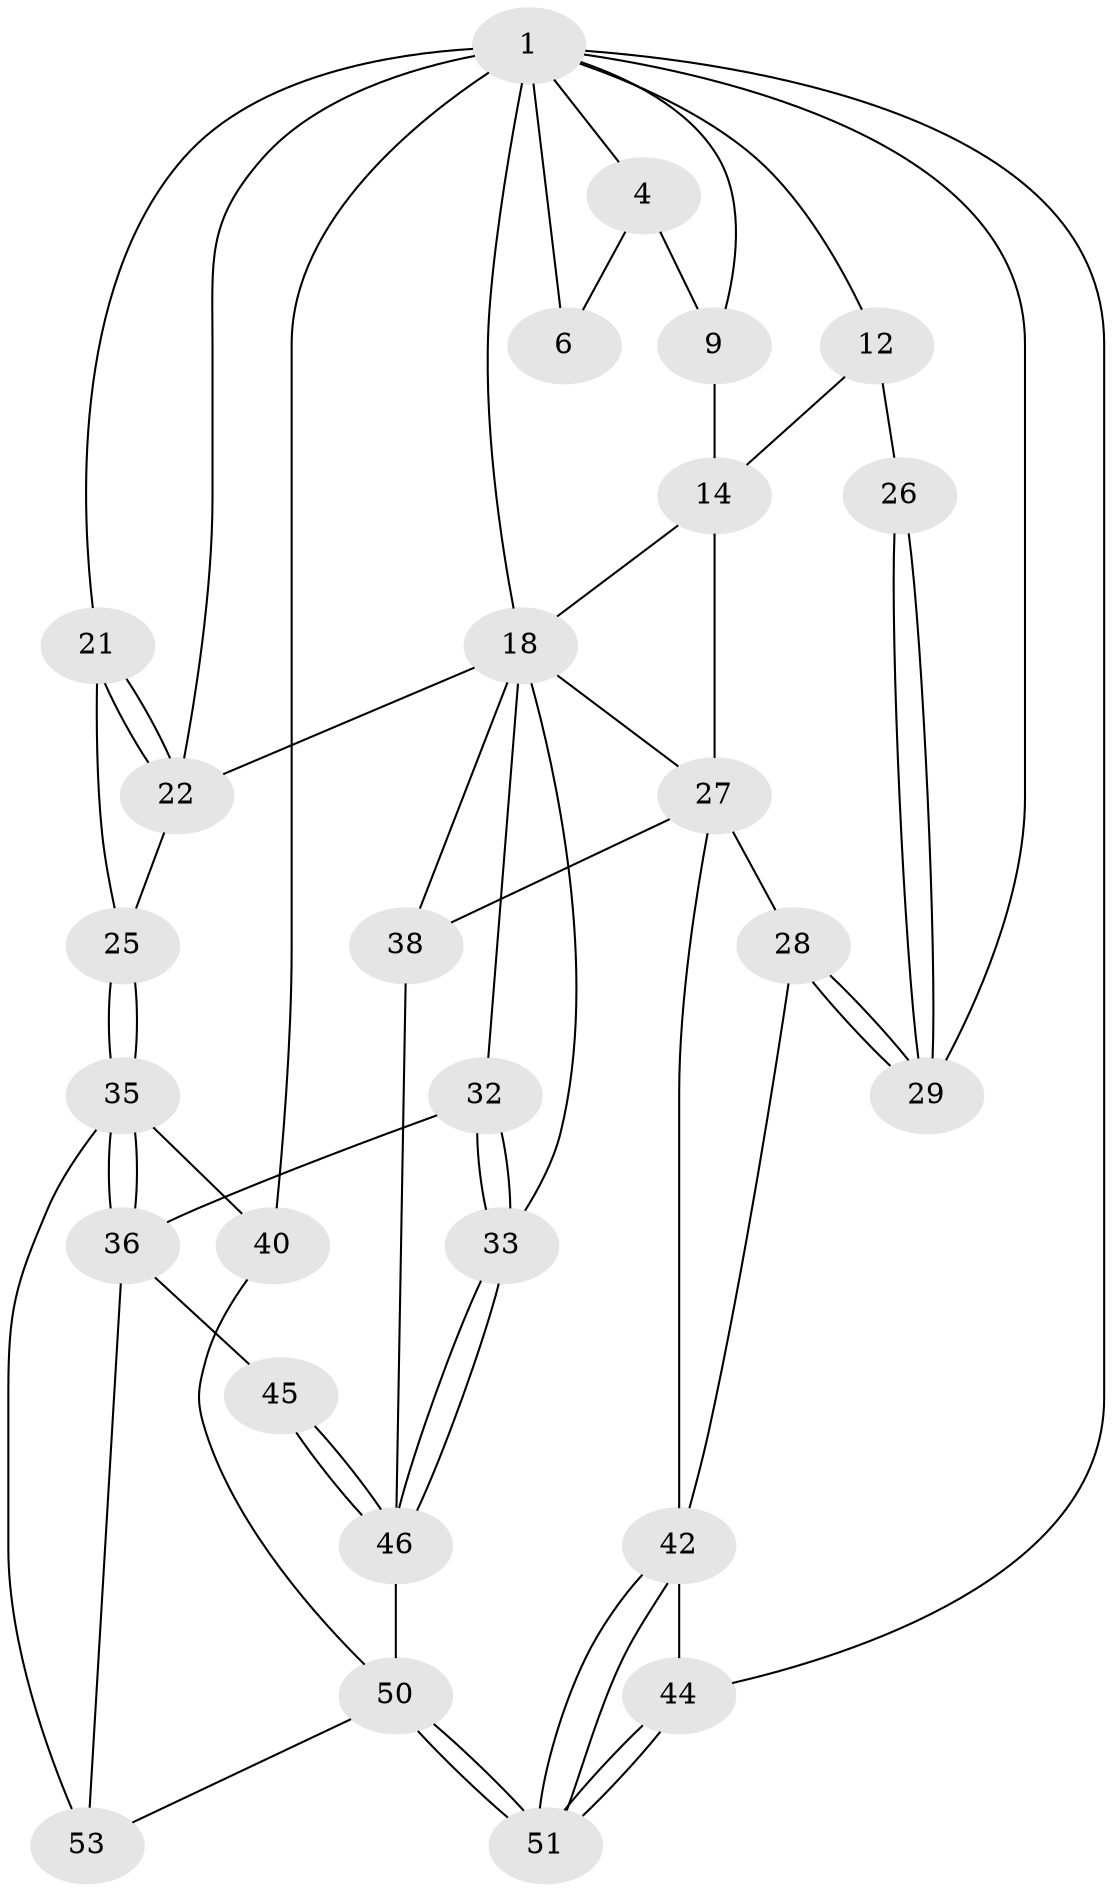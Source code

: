 // original degree distribution, {3: 0.05555555555555555, 6: 0.2777777777777778, 5: 0.3888888888888889, 4: 0.2777777777777778}
// Generated by graph-tools (version 1.1) at 2025/21/03/04/25 18:21:23]
// undirected, 27 vertices, 60 edges
graph export_dot {
graph [start="1"]
  node [color=gray90,style=filled];
  1 [pos="+0.7281039379273458+0",super="+2+7"];
  4 [pos="+0.07862065224374253+0",super="+5+11"];
  6 [pos="+0.4728613118711333+0"];
  9 [pos="+0.39925975888583+0.2157607553240937",super="+10"];
  12 [pos="+0+0.26824818152052377",super="+13"];
  14 [pos="+0.34137949724871+0.39620094206850837",super="+15"];
  18 [pos="+0.5977418785969302+0.5016689780455822",super="+19+24"];
  21 [pos="+1+0.11825459286324452"];
  22 [pos="+0.8312647632376072+0.2108883284149169",super="+23"];
  25 [pos="+1+0.44822575947159166"];
  26 [pos="+0+0.39474575995717215"];
  27 [pos="+0.15678978116366712+0.623362218747532",super="+30"];
  28 [pos="+0.08020911703027685+0.6758334417506565"];
  29 [pos="+0+0.6321256210710158"];
  32 [pos="+0.7964470746795872+0.6326905226679869"];
  33 [pos="+0.5248215054596687+0.7707038728942951"];
  35 [pos="+1+0.6198494973288998",super="+41"];
  36 [pos="+0.9848472415580098+0.67001391538028",super="+47+37"];
  38 [pos="+0.2866843820390906+0.7561627920455117"];
  40 [pos="+1+1"];
  42 [pos="+0.16908545260908137+0.8416592927127982",super="+43"];
  44 [pos="+0+1"];
  45 [pos="+0.7589550723511901+0.7414328055351852"];
  46 [pos="+0.5401037828294661+0.937762564973882",super="+49"];
  50 [pos="+0.5092978764233844+1",super="+54"];
  51 [pos="+0.01894790239235039+1"];
  53 [pos="+0.7307364819891593+1"];
  1 -- 4;
  1 -- 21;
  1 -- 40 [weight=2];
  1 -- 12;
  1 -- 29;
  1 -- 44;
  1 -- 18;
  1 -- 6;
  1 -- 22;
  1 -- 9;
  4 -- 9 [weight=2];
  4 -- 6;
  9 -- 14;
  12 -- 26 [weight=2];
  12 -- 14;
  14 -- 18;
  14 -- 27;
  18 -- 33;
  18 -- 38;
  18 -- 32;
  18 -- 22;
  18 -- 27;
  21 -- 22;
  21 -- 22;
  21 -- 25;
  22 -- 25;
  25 -- 35;
  25 -- 35;
  26 -- 29;
  26 -- 29;
  27 -- 28;
  27 -- 42;
  27 -- 38;
  28 -- 29;
  28 -- 29;
  28 -- 42;
  32 -- 33;
  32 -- 33;
  32 -- 36;
  33 -- 46;
  33 -- 46;
  35 -- 36 [weight=2];
  35 -- 36;
  35 -- 40;
  35 -- 53;
  36 -- 53;
  36 -- 45 [weight=2];
  38 -- 46;
  40 -- 50;
  42 -- 51;
  42 -- 51;
  42 -- 44;
  44 -- 51;
  44 -- 51;
  45 -- 46;
  45 -- 46;
  46 -- 50;
  50 -- 51;
  50 -- 51;
  50 -- 53;
}
